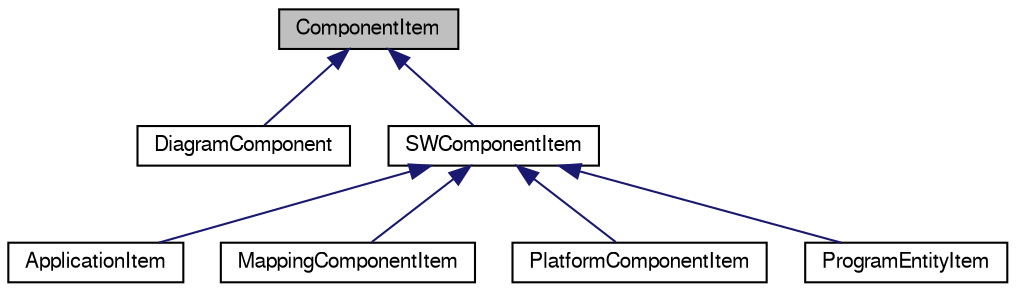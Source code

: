 digraph G
{
  bgcolor="transparent";
  edge [fontname="FreeSans",fontsize=10,labelfontname="FreeSans",labelfontsize=10];
  node [fontname="FreeSans",fontsize=10,shape=record];
  Node1 [label="ComponentItem",height=0.2,width=0.4,color="black", fillcolor="grey75", style="filled" fontcolor="black"];
  Node1 -> Node2 [dir=back,color="midnightblue",fontsize=10,style="solid",fontname="FreeSans"];
  Node2 [label="DiagramComponent",height=0.2,width=0.4,color="black",URL="$class_diagram_component.html",tooltip="DiagramComponent represents graphically an IP-XACT component instance."];
  Node1 -> Node3 [dir=back,color="midnightblue",fontsize=10,style="solid",fontname="FreeSans"];
  Node3 [label="SWComponentItem",height=0.2,width=0.4,color="black",URL="$class_s_w_component_item.html",tooltip="SWComponentItem class."];
  Node3 -> Node4 [dir=back,color="midnightblue",fontsize=10,style="solid",fontname="FreeSans"];
  Node4 [label="ApplicationItem",height=0.2,width=0.4,color="black",URL="$class_application_item.html",tooltip="ApplicationItem class."];
  Node3 -> Node5 [dir=back,color="midnightblue",fontsize=10,style="solid",fontname="FreeSans"];
  Node5 [label="MappingComponentItem",height=0.2,width=0.4,color="black",URL="$class_mapping_component_item.html",tooltip="MappingComponentItem class."];
  Node3 -> Node6 [dir=back,color="midnightblue",fontsize=10,style="solid",fontname="FreeSans"];
  Node6 [label="PlatformComponentItem",height=0.2,width=0.4,color="black",URL="$class_platform_component_item.html",tooltip="PlatformComponentItem class."];
  Node3 -> Node7 [dir=back,color="midnightblue",fontsize=10,style="solid",fontname="FreeSans"];
  Node7 [label="ProgramEntityItem",height=0.2,width=0.4,color="black",URL="$class_program_entity_item.html",tooltip="ProgramEntityItem class."];
}
